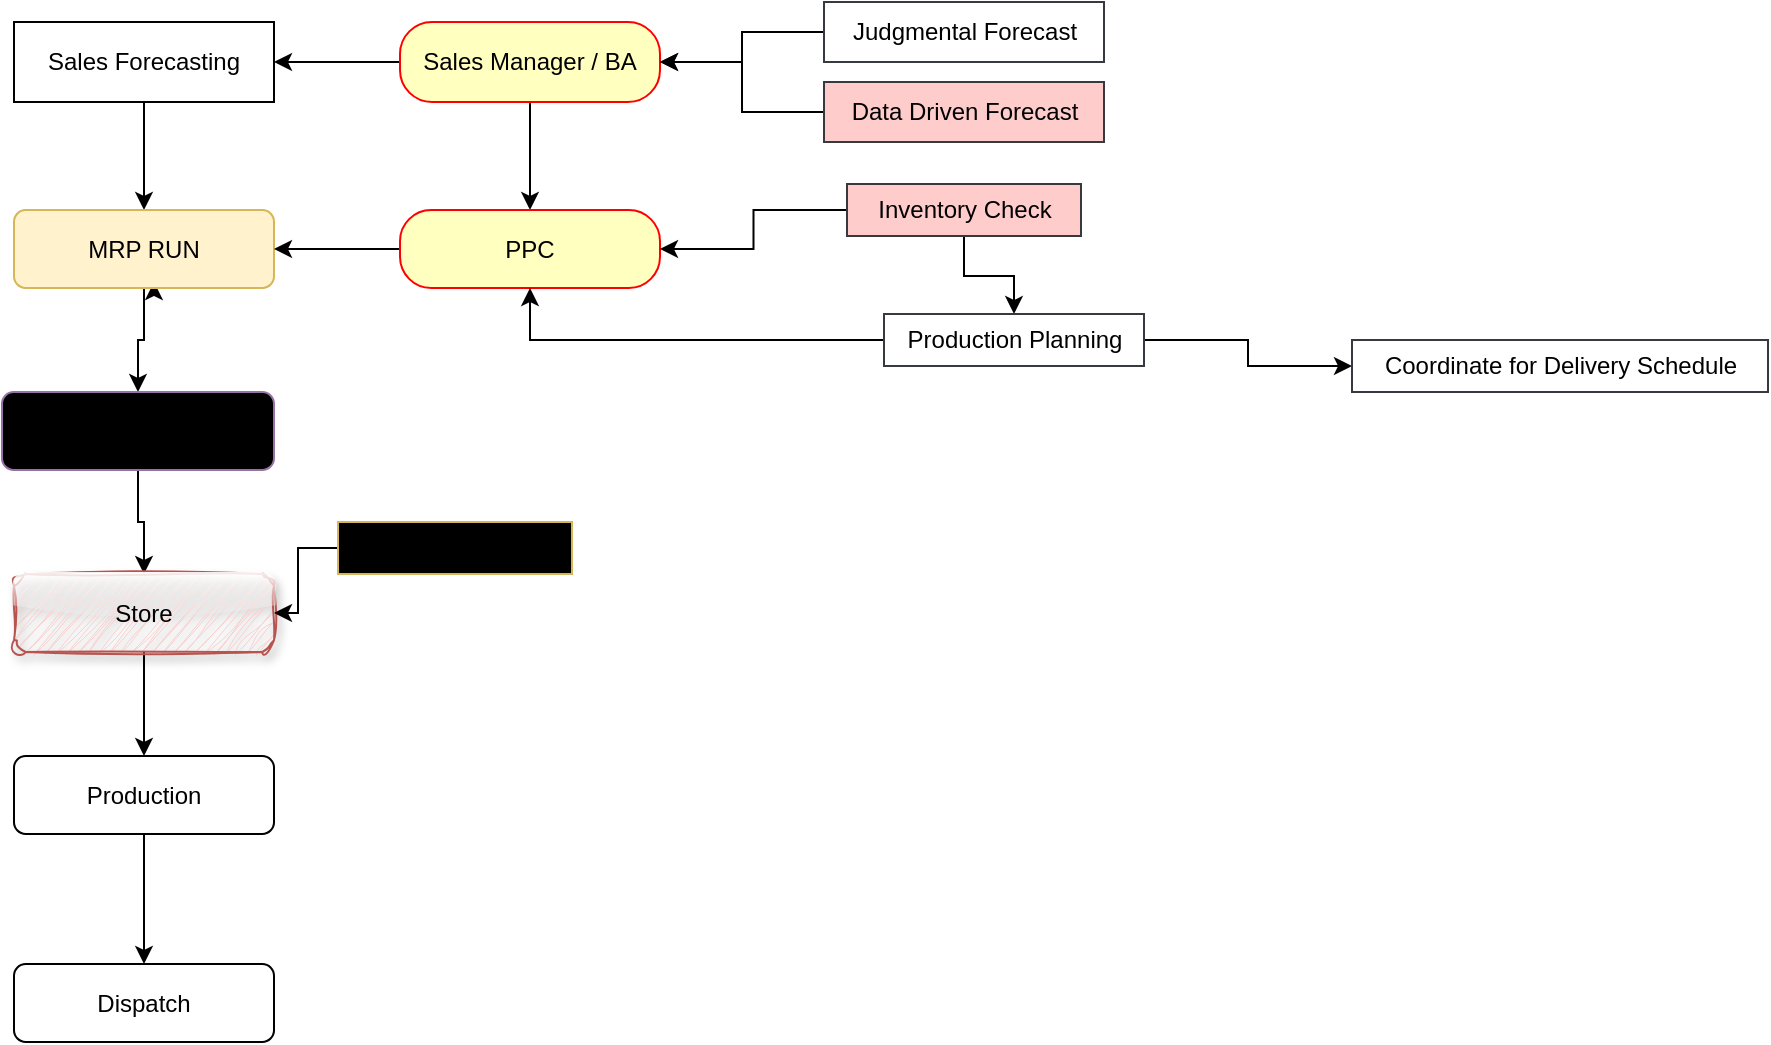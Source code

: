 <mxfile version="26.2.14">
  <diagram name="Page-1" id="d2F022jsGiQBWwaXtlzM">
    <mxGraphModel dx="1660" dy="604" grid="1" gridSize="13" guides="1" tooltips="1" connect="1" arrows="1" fold="1" page="1" pageScale="1" pageWidth="850" pageHeight="1100" background="#ffffff" math="0" shadow="0">
      <root>
        <mxCell id="0" />
        <mxCell id="1" parent="0" />
        <mxCell id="FHH-O4Gub8ImZBgawP6F-2" value="" style="edgeStyle=orthogonalEdgeStyle;rounded=0;orthogonalLoop=1;jettySize=auto;html=1;entryX=1;entryY=0.5;entryDx=0;entryDy=0;" edge="1" parent="1" target="MIFq4Sk5JBAP3x7aosd7-1">
          <mxGeometry relative="1" as="geometry">
            <mxPoint x="150" y="30" as="sourcePoint" />
            <mxPoint x="220" y="20" as="targetPoint" />
            <Array as="points" />
          </mxGeometry>
        </mxCell>
        <mxCell id="FHH-O4Gub8ImZBgawP6F-11" style="edgeStyle=orthogonalEdgeStyle;rounded=0;orthogonalLoop=1;jettySize=auto;html=1;exitX=1;exitY=0.25;exitDx=0;exitDy=0;entryX=1;entryY=0.25;entryDx=0;entryDy=0;" edge="1" parent="1" source="MIFq4Sk5JBAP3x7aosd7-1" target="MIFq4Sk5JBAP3x7aosd7-1">
          <mxGeometry relative="1" as="geometry">
            <mxPoint x="240" y="20" as="targetPoint" />
          </mxGeometry>
        </mxCell>
        <mxCell id="FHH-O4Gub8ImZBgawP6F-41" value="" style="edgeStyle=orthogonalEdgeStyle;rounded=0;orthogonalLoop=1;jettySize=auto;html=1;" edge="1" parent="1" source="MIFq4Sk5JBAP3x7aosd7-1" target="MIFq4Sk5JBAP3x7aosd7-5">
          <mxGeometry relative="1" as="geometry" />
        </mxCell>
        <mxCell id="MIFq4Sk5JBAP3x7aosd7-1" value="Sales Forecasting" style="rounded=0;whiteSpace=wrap;html=1;strokeColor=light-dark(#000000,#FF51E5);" parent="1" vertex="1">
          <mxGeometry x="20" y="10" width="130" height="40" as="geometry" />
        </mxCell>
        <mxCell id="FHH-O4Gub8ImZBgawP6F-39" value="" style="edgeStyle=orthogonalEdgeStyle;rounded=0;orthogonalLoop=1;jettySize=auto;html=1;" edge="1" parent="1" source="MIFq4Sk5JBAP3x7aosd7-5">
          <mxGeometry relative="1" as="geometry">
            <mxPoint x="90" y="140" as="targetPoint" />
            <Array as="points">
              <mxPoint x="85" y="130" />
              <mxPoint x="91" y="130" />
            </Array>
          </mxGeometry>
        </mxCell>
        <mxCell id="FHH-O4Gub8ImZBgawP6F-58" value="" style="edgeStyle=orthogonalEdgeStyle;rounded=0;orthogonalLoop=1;jettySize=auto;html=1;" edge="1" parent="1" source="MIFq4Sk5JBAP3x7aosd7-5" target="FHH-O4Gub8ImZBgawP6F-57">
          <mxGeometry relative="1" as="geometry" />
        </mxCell>
        <mxCell id="MIFq4Sk5JBAP3x7aosd7-5" value="MRP RUN" style="rounded=1;whiteSpace=wrap;html=1;fillColor=#fff2cc;strokeColor=#d6b656;" parent="1" vertex="1">
          <mxGeometry x="20" y="104" width="130" height="39" as="geometry" />
        </mxCell>
        <mxCell id="FHH-O4Gub8ImZBgawP6F-23" value="" style="edgeStyle=orthogonalEdgeStyle;rounded=0;orthogonalLoop=1;jettySize=auto;html=1;" edge="1" parent="1" source="FHH-O4Gub8ImZBgawP6F-19" target="MIFq4Sk5JBAP3x7aosd7-1">
          <mxGeometry relative="1" as="geometry" />
        </mxCell>
        <mxCell id="FHH-O4Gub8ImZBgawP6F-48" value="" style="edgeStyle=orthogonalEdgeStyle;rounded=0;orthogonalLoop=1;jettySize=auto;html=1;" edge="1" parent="1" source="FHH-O4Gub8ImZBgawP6F-19" target="FHH-O4Gub8ImZBgawP6F-46">
          <mxGeometry relative="1" as="geometry" />
        </mxCell>
        <mxCell id="FHH-O4Gub8ImZBgawP6F-19" value="Sales Manager / BA" style="rounded=1;whiteSpace=wrap;html=1;arcSize=40;fontColor=#000000;fillColor=#ffffc0;strokeColor=#ff0000;" vertex="1" parent="1">
          <mxGeometry x="213" y="10" width="130" height="40" as="geometry" />
        </mxCell>
        <mxCell id="FHH-O4Gub8ImZBgawP6F-35" value="" style="edgeStyle=orthogonalEdgeStyle;rounded=0;orthogonalLoop=1;jettySize=auto;html=1;" edge="1" parent="1" source="FHH-O4Gub8ImZBgawP6F-28" target="FHH-O4Gub8ImZBgawP6F-19">
          <mxGeometry relative="1" as="geometry" />
        </mxCell>
        <mxCell id="FHH-O4Gub8ImZBgawP6F-28" value="Judgmental Forecast" style="text;html=1;align=center;verticalAlign=middle;resizable=0;points=[];autosize=1;fillColor=none;strokeColor=light-dark(#36393d, #8000ff);" vertex="1" parent="1">
          <mxGeometry x="425" width="140" height="30" as="geometry" />
        </mxCell>
        <mxCell id="FHH-O4Gub8ImZBgawP6F-34" value="" style="edgeStyle=orthogonalEdgeStyle;rounded=0;orthogonalLoop=1;jettySize=auto;html=1;" edge="1" parent="1" source="FHH-O4Gub8ImZBgawP6F-31" target="FHH-O4Gub8ImZBgawP6F-19">
          <mxGeometry relative="1" as="geometry" />
        </mxCell>
        <mxCell id="FHH-O4Gub8ImZBgawP6F-31" value="Data Driven Forecast" style="text;html=1;align=center;verticalAlign=middle;resizable=0;points=[];autosize=1;strokeColor=#36393d;fillColor=#ffcccc;" vertex="1" parent="1">
          <mxGeometry x="425" y="40" width="140" height="30" as="geometry" />
        </mxCell>
        <mxCell id="FHH-O4Gub8ImZBgawP6F-47" value="" style="edgeStyle=orthogonalEdgeStyle;rounded=0;orthogonalLoop=1;jettySize=auto;html=1;" edge="1" parent="1" source="FHH-O4Gub8ImZBgawP6F-46" target="MIFq4Sk5JBAP3x7aosd7-5">
          <mxGeometry relative="1" as="geometry" />
        </mxCell>
        <mxCell id="FHH-O4Gub8ImZBgawP6F-46" value="PPC" style="rounded=1;whiteSpace=wrap;html=1;arcSize=40;fontColor=#000000;fillColor=#ffffc0;strokeColor=#ff0000;" vertex="1" parent="1">
          <mxGeometry x="213" y="104" width="130" height="39" as="geometry" />
        </mxCell>
        <mxCell id="FHH-O4Gub8ImZBgawP6F-60" value="" style="edgeStyle=orthogonalEdgeStyle;rounded=0;orthogonalLoop=1;jettySize=auto;html=1;" edge="1" parent="1" source="FHH-O4Gub8ImZBgawP6F-57" target="FHH-O4Gub8ImZBgawP6F-59">
          <mxGeometry relative="1" as="geometry" />
        </mxCell>
        <mxCell id="FHH-O4Gub8ImZBgawP6F-57" value="Procurement and Material Planning" style="rounded=1;whiteSpace=wrap;html=1;fillColor=#e1d5e7;strokeColor=#9673a6;gradientColor=light-dark(#000000,#FF3E92);" vertex="1" parent="1">
          <mxGeometry x="14" y="195" width="136" height="39" as="geometry" />
        </mxCell>
        <mxCell id="FHH-O4Gub8ImZBgawP6F-63" value="" style="edgeStyle=orthogonalEdgeStyle;rounded=0;orthogonalLoop=1;jettySize=auto;html=1;" edge="1" parent="1" source="FHH-O4Gub8ImZBgawP6F-59" target="FHH-O4Gub8ImZBgawP6F-61">
          <mxGeometry relative="1" as="geometry" />
        </mxCell>
        <mxCell id="FHH-O4Gub8ImZBgawP6F-59" value="Store" style="rounded=1;whiteSpace=wrap;html=1;glass=1;shadow=1;sketch=1;curveFitting=1;jiggle=2;fillColor=#f8cecc;strokeColor=#b85450;" vertex="1" parent="1">
          <mxGeometry x="20" y="286" width="130" height="39" as="geometry" />
        </mxCell>
        <mxCell id="FHH-O4Gub8ImZBgawP6F-65" value="" style="edgeStyle=orthogonalEdgeStyle;rounded=0;orthogonalLoop=1;jettySize=auto;html=1;" edge="1" parent="1" source="FHH-O4Gub8ImZBgawP6F-61" target="FHH-O4Gub8ImZBgawP6F-64">
          <mxGeometry relative="1" as="geometry" />
        </mxCell>
        <mxCell id="FHH-O4Gub8ImZBgawP6F-61" value="Production" style="rounded=1;whiteSpace=wrap;html=1;" vertex="1" parent="1">
          <mxGeometry x="20" y="377" width="130" height="39" as="geometry" />
        </mxCell>
        <mxCell id="FHH-O4Gub8ImZBgawP6F-64" value="Dispatch" style="rounded=1;whiteSpace=wrap;html=1;" vertex="1" parent="1">
          <mxGeometry x="20" y="481" width="130" height="39" as="geometry" />
        </mxCell>
        <mxCell id="FHH-O4Gub8ImZBgawP6F-74" value="" style="edgeStyle=orthogonalEdgeStyle;rounded=0;orthogonalLoop=1;jettySize=auto;html=1;" edge="1" parent="1" source="FHH-O4Gub8ImZBgawP6F-70" target="FHH-O4Gub8ImZBgawP6F-59">
          <mxGeometry relative="1" as="geometry" />
        </mxCell>
        <mxCell id="FHH-O4Gub8ImZBgawP6F-70" value="Inbound Logistics" style="text;html=1;align=center;verticalAlign=middle;resizable=0;points=[];autosize=1;strokeColor=#d6b656;fillColor=#fff2cc;gradientColor=light-dark(#000000,#D44AFF);" vertex="1" parent="1">
          <mxGeometry x="182" y="260" width="117" height="26" as="geometry" />
        </mxCell>
        <mxCell id="FHH-O4Gub8ImZBgawP6F-76" value="" style="edgeStyle=orthogonalEdgeStyle;rounded=0;orthogonalLoop=1;jettySize=auto;html=1;" edge="1" parent="1" source="FHH-O4Gub8ImZBgawP6F-75" target="FHH-O4Gub8ImZBgawP6F-46">
          <mxGeometry relative="1" as="geometry" />
        </mxCell>
        <mxCell id="FHH-O4Gub8ImZBgawP6F-84" value="" style="edgeStyle=orthogonalEdgeStyle;rounded=0;orthogonalLoop=1;jettySize=auto;html=1;" edge="1" parent="1" source="FHH-O4Gub8ImZBgawP6F-75" target="FHH-O4Gub8ImZBgawP6F-77">
          <mxGeometry relative="1" as="geometry" />
        </mxCell>
        <mxCell id="FHH-O4Gub8ImZBgawP6F-75" value="Inventory Check" style="text;html=1;align=center;verticalAlign=middle;resizable=0;points=[];autosize=1;strokeColor=#36393d;fillColor=#ffcccc;" vertex="1" parent="1">
          <mxGeometry x="436.5" y="91" width="117" height="26" as="geometry" />
        </mxCell>
        <mxCell id="FHH-O4Gub8ImZBgawP6F-85" value="" style="edgeStyle=orthogonalEdgeStyle;rounded=0;orthogonalLoop=1;jettySize=auto;html=1;" edge="1" parent="1" source="FHH-O4Gub8ImZBgawP6F-77" target="FHH-O4Gub8ImZBgawP6F-46">
          <mxGeometry relative="1" as="geometry" />
        </mxCell>
        <mxCell id="FHH-O4Gub8ImZBgawP6F-87" value="" style="edgeStyle=orthogonalEdgeStyle;rounded=0;orthogonalLoop=1;jettySize=auto;html=1;" edge="1" parent="1" source="FHH-O4Gub8ImZBgawP6F-77" target="FHH-O4Gub8ImZBgawP6F-86">
          <mxGeometry relative="1" as="geometry" />
        </mxCell>
        <mxCell id="FHH-O4Gub8ImZBgawP6F-77" value="Production Planning" style="text;html=1;align=center;verticalAlign=middle;resizable=0;points=[];autosize=1;fillColor=none;strokeColor=light-dark(#36393d, #8000ff);" vertex="1" parent="1">
          <mxGeometry x="455" y="156" width="130" height="26" as="geometry" />
        </mxCell>
        <mxCell id="FHH-O4Gub8ImZBgawP6F-86" value="Coordinate for Delivery Schedule" style="text;html=1;align=center;verticalAlign=middle;resizable=0;points=[];autosize=1;fillColor=none;strokeColor=light-dark(#36393d, #8000ff);" vertex="1" parent="1">
          <mxGeometry x="689" y="169" width="208" height="26" as="geometry" />
        </mxCell>
      </root>
    </mxGraphModel>
  </diagram>
</mxfile>
